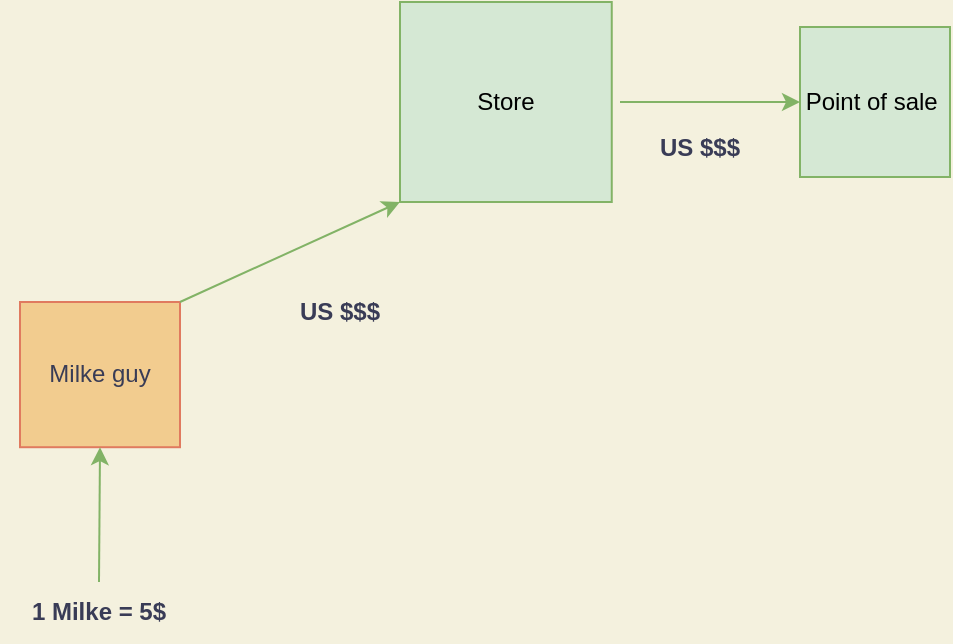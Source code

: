 <mxfile version="16.4.6" type="github">
  <diagram id="1RQBEhvvw9E_qo1DuB-Y" name="Page-1">
    <mxGraphModel dx="1182" dy="732" grid="1" gridSize="10" guides="1" tooltips="1" connect="1" arrows="1" fold="1" page="1" pageScale="1" pageWidth="850" pageHeight="1100" background="#F4F1DE" math="0" shadow="0">
      <root>
        <mxCell id="0" />
        <mxCell id="1" parent="0" />
        <mxCell id="aySLqCmoyYP6cFKyh9WH-1" value="Point of sale&amp;nbsp;" style="whiteSpace=wrap;html=1;aspect=fixed;fillColor=#d5e8d4;strokeColor=#82b366;" vertex="1" parent="1">
          <mxGeometry x="490" y="332.5" width="75" height="75" as="geometry" />
        </mxCell>
        <mxCell id="aySLqCmoyYP6cFKyh9WH-3" value="Store" style="whiteSpace=wrap;html=1;aspect=fixed;fillColor=#d5e8d4;strokeColor=#82b366;" vertex="1" parent="1">
          <mxGeometry x="290" y="320" width="105.88" height="100" as="geometry" />
        </mxCell>
        <mxCell id="aySLqCmoyYP6cFKyh9WH-4" value="Milke guy" style="whiteSpace=wrap;html=1;aspect=fixed;fillColor=#F2CC8F;strokeColor=#E07A5F;fontColor=#393C56;" vertex="1" parent="1">
          <mxGeometry x="100" y="470" width="80" height="72.61" as="geometry" />
        </mxCell>
        <mxCell id="aySLqCmoyYP6cFKyh9WH-5" value="" style="endArrow=classic;html=1;rounded=0;entryX=0;entryY=1;entryDx=0;entryDy=0;exitX=1;exitY=0;exitDx=0;exitDy=0;labelBackgroundColor=#F4F1DE;strokeColor=#82b366;fontColor=#393C56;fillColor=#d5e8d4;" edge="1" parent="1" source="aySLqCmoyYP6cFKyh9WH-4" target="aySLqCmoyYP6cFKyh9WH-3">
          <mxGeometry width="50" height="50" relative="1" as="geometry">
            <mxPoint x="230" y="520" as="sourcePoint" />
            <mxPoint x="280" y="470" as="targetPoint" />
          </mxGeometry>
        </mxCell>
        <mxCell id="aySLqCmoyYP6cFKyh9WH-6" value="" style="endArrow=classic;html=1;rounded=0;labelBackgroundColor=#F4F1DE;strokeColor=#82b366;fontColor=#393C56;fillColor=#d5e8d4;" edge="1" parent="1" target="aySLqCmoyYP6cFKyh9WH-1">
          <mxGeometry width="50" height="50" relative="1" as="geometry">
            <mxPoint x="400" y="370" as="sourcePoint" />
            <mxPoint x="460" y="370" as="targetPoint" />
          </mxGeometry>
        </mxCell>
        <mxCell id="aySLqCmoyYP6cFKyh9WH-7" value="US $$$" style="text;html=1;strokeColor=none;fillColor=none;align=center;verticalAlign=middle;whiteSpace=wrap;rounded=0;sketch=0;fontColor=#393C56;fontStyle=1" vertex="1" parent="1">
          <mxGeometry x="230" y="460" width="60" height="30" as="geometry" />
        </mxCell>
        <mxCell id="aySLqCmoyYP6cFKyh9WH-8" value="US $$$" style="text;html=1;strokeColor=none;fillColor=none;align=center;verticalAlign=middle;whiteSpace=wrap;rounded=0;sketch=0;fontColor=#393C56;fontStyle=1" vertex="1" parent="1">
          <mxGeometry x="410" y="377.5" width="60" height="30" as="geometry" />
        </mxCell>
        <mxCell id="aySLqCmoyYP6cFKyh9WH-9" value="1 Milke = 5$" style="text;html=1;strokeColor=none;fillColor=none;align=center;verticalAlign=middle;whiteSpace=wrap;rounded=0;sketch=0;fontColor=#393C56;fontStyle=1" vertex="1" parent="1">
          <mxGeometry x="90" y="610" width="99" height="30" as="geometry" />
        </mxCell>
        <mxCell id="aySLqCmoyYP6cFKyh9WH-10" value="" style="endArrow=classic;html=1;rounded=0;entryX=0.5;entryY=1;entryDx=0;entryDy=0;exitX=0.5;exitY=0;exitDx=0;exitDy=0;labelBackgroundColor=#F4F1DE;strokeColor=#82b366;fontColor=#393C56;fillColor=#d5e8d4;" edge="1" parent="1" source="aySLqCmoyYP6cFKyh9WH-9" target="aySLqCmoyYP6cFKyh9WH-4">
          <mxGeometry width="50" height="50" relative="1" as="geometry">
            <mxPoint x="60" y="640" as="sourcePoint" />
            <mxPoint x="170" y="590" as="targetPoint" />
          </mxGeometry>
        </mxCell>
      </root>
    </mxGraphModel>
  </diagram>
</mxfile>
